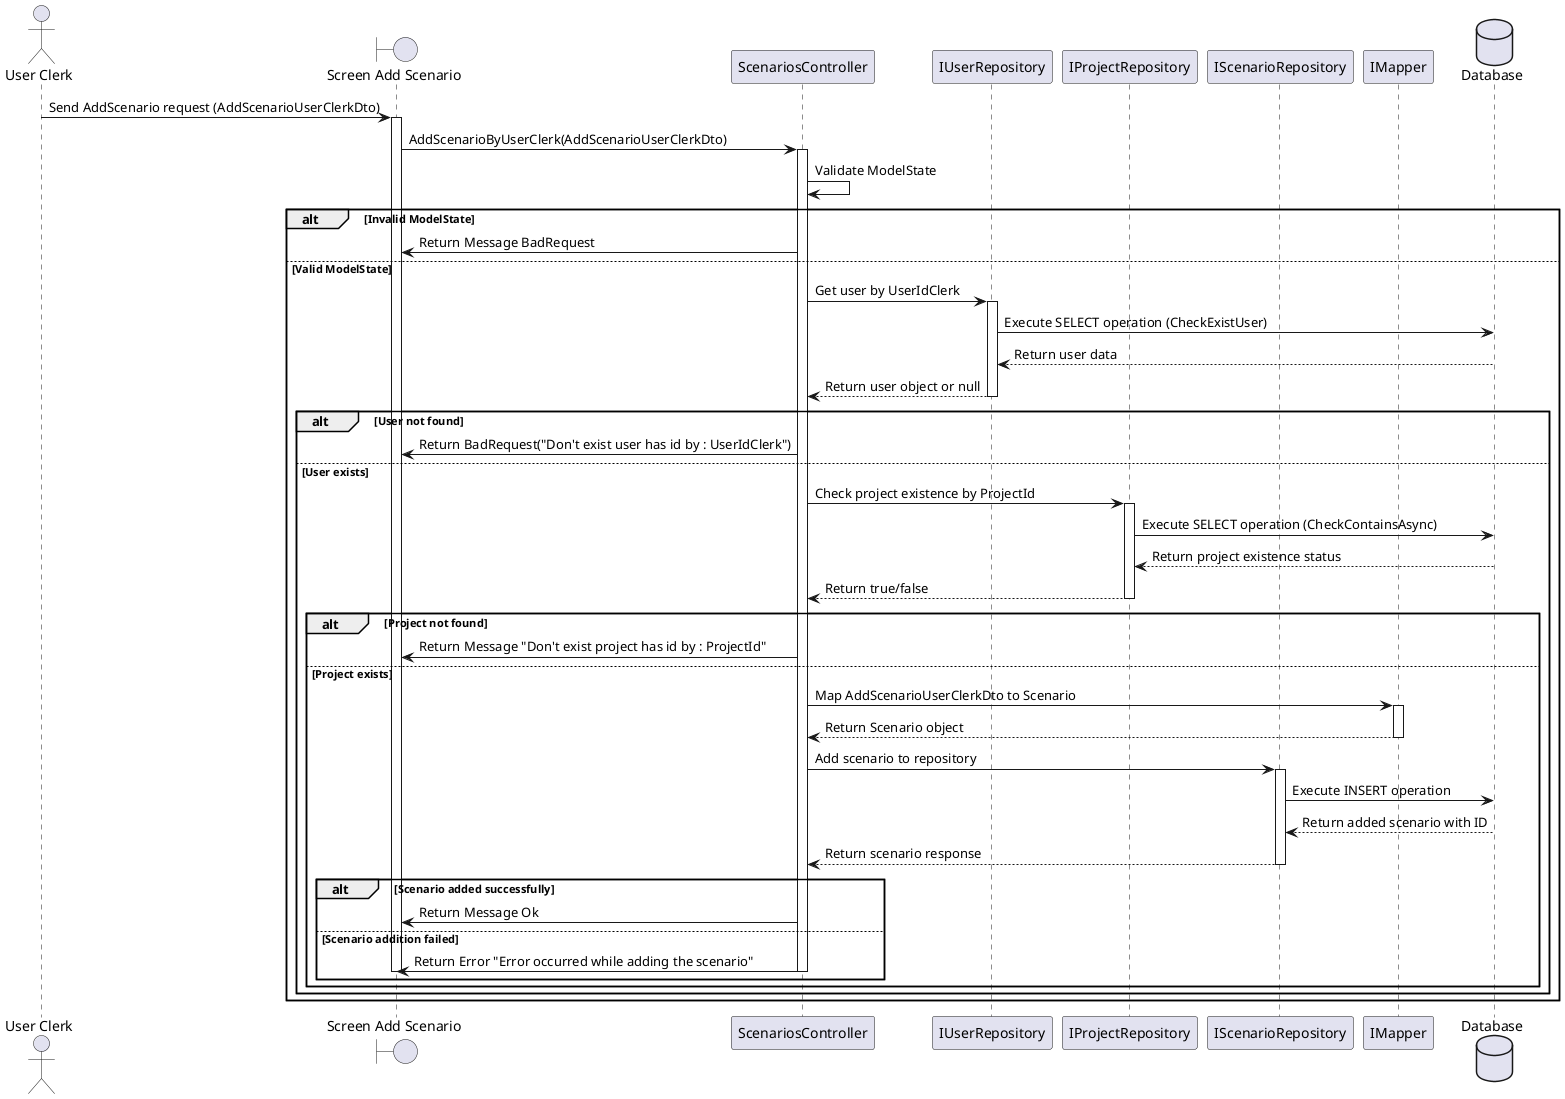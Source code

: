 @startuml AddScenarioByUserClerkSequenceDiagram
actor "User Clerk" as U
boundary "Screen Add Scenario" as Client
participant "ScenariosController" as ScenariosController
participant "IUserRepository" as UserRepo
participant "IProjectRepository" as ProjectRepo
participant "IScenarioRepository" as ScenarioRepo
participant "IMapper" as Mapper
database "Database" as DB

U -> Client : Send AddScenario request (AddScenarioUserClerkDto)
activate Client

Client -> ScenariosController : AddScenarioByUserClerk(AddScenarioUserClerkDto)
activate ScenariosController


    ScenariosController -> ScenariosController : Validate ModelState
    alt Invalid ModelState
        ScenariosController -> Client : Return Message BadRequest

    else Valid ModelState
        ScenariosController -> UserRepo : Get user by UserIdClerk
        activate UserRepo
        UserRepo -> DB : Execute SELECT operation (CheckExistUser)
        DB --> UserRepo : Return user data
        UserRepo --> ScenariosController : Return user object or null
        deactivate UserRepo

        alt User not found
            ScenariosController -> Client : Return BadRequest("Don't exist user has id by : UserIdClerk")
        else User exists
            ScenariosController -> ProjectRepo : Check project existence by ProjectId
            activate ProjectRepo
            ProjectRepo -> DB : Execute SELECT operation (CheckContainsAsync)
            DB --> ProjectRepo : Return project existence status
            ProjectRepo --> ScenariosController : Return true/false
            deactivate ProjectRepo

            alt Project not found
                ScenariosController -> Client : Return Message "Don't exist project has id by : ProjectId"
            else Project exists
                ScenariosController -> Mapper : Map AddScenarioUserClerkDto to Scenario
                activate Mapper
                Mapper --> ScenariosController : Return Scenario object
                deactivate Mapper

                ScenariosController -> ScenarioRepo : Add scenario to repository
                activate ScenarioRepo
                ScenarioRepo -> DB : Execute INSERT operation
                DB --> ScenarioRepo : Return added scenario with ID
                ScenarioRepo --> ScenariosController : Return scenario response
                deactivate ScenarioRepo

                alt Scenario added successfully
                    ScenariosController -> Client : Return Message Ok
                else Scenario addition failed
                    ScenariosController -> Client : Return Error "Error occurred while adding the scenario"
                    deactivate Client
                    deactivate ScenariosController
                end
            end
        end
    end



@enduml
